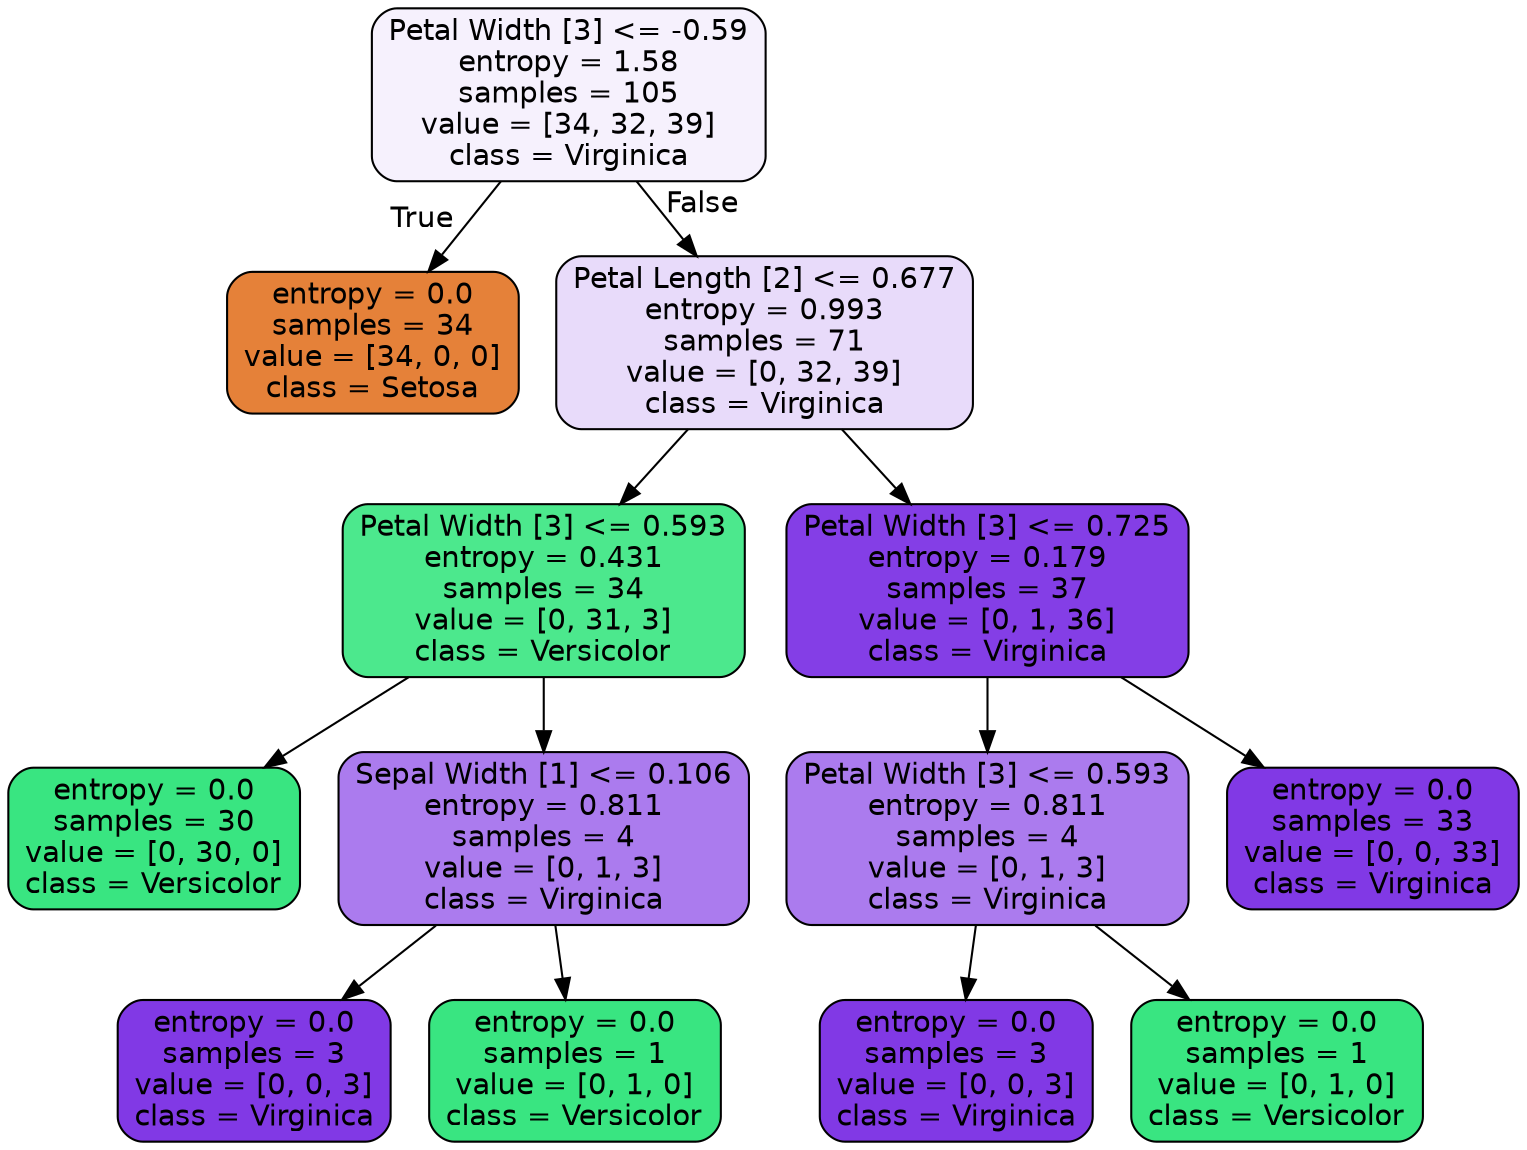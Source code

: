 digraph Tree {
node [shape=box, style="filled, rounded", color="black", fontname=helvetica] ;
edge [fontname=helvetica] ;
0 [label="Petal Width [3] <= -0.59\nentropy = 1.58\nsamples = 105\nvalue = [34, 32, 39]\nclass = Virginica", fillcolor="#8139e512"] ;
1 [label="entropy = 0.0\nsamples = 34\nvalue = [34, 0, 0]\nclass = Setosa", fillcolor="#e58139ff"] ;
0 -> 1 [labeldistance=2.5, labelangle=45, headlabel="True"] ;
2 [label="Petal Length [2] <= 0.677\nentropy = 0.993\nsamples = 71\nvalue = [0, 32, 39]\nclass = Virginica", fillcolor="#8139e52e"] ;
0 -> 2 [labeldistance=2.5, labelangle=-45, headlabel="False"] ;
3 [label="Petal Width [3] <= 0.593\nentropy = 0.431\nsamples = 34\nvalue = [0, 31, 3]\nclass = Versicolor", fillcolor="#39e581e6"] ;
2 -> 3 ;
4 [label="entropy = 0.0\nsamples = 30\nvalue = [0, 30, 0]\nclass = Versicolor", fillcolor="#39e581ff"] ;
3 -> 4 ;
5 [label="Sepal Width [1] <= 0.106\nentropy = 0.811\nsamples = 4\nvalue = [0, 1, 3]\nclass = Virginica", fillcolor="#8139e5aa"] ;
3 -> 5 ;
6 [label="entropy = 0.0\nsamples = 3\nvalue = [0, 0, 3]\nclass = Virginica", fillcolor="#8139e5ff"] ;
5 -> 6 ;
7 [label="entropy = 0.0\nsamples = 1\nvalue = [0, 1, 0]\nclass = Versicolor", fillcolor="#39e581ff"] ;
5 -> 7 ;
8 [label="Petal Width [3] <= 0.725\nentropy = 0.179\nsamples = 37\nvalue = [0, 1, 36]\nclass = Virginica", fillcolor="#8139e5f8"] ;
2 -> 8 ;
9 [label="Petal Width [3] <= 0.593\nentropy = 0.811\nsamples = 4\nvalue = [0, 1, 3]\nclass = Virginica", fillcolor="#8139e5aa"] ;
8 -> 9 ;
10 [label="entropy = 0.0\nsamples = 3\nvalue = [0, 0, 3]\nclass = Virginica", fillcolor="#8139e5ff"] ;
9 -> 10 ;
11 [label="entropy = 0.0\nsamples = 1\nvalue = [0, 1, 0]\nclass = Versicolor", fillcolor="#39e581ff"] ;
9 -> 11 ;
12 [label="entropy = 0.0\nsamples = 33\nvalue = [0, 0, 33]\nclass = Virginica", fillcolor="#8139e5ff"] ;
8 -> 12 ;
}